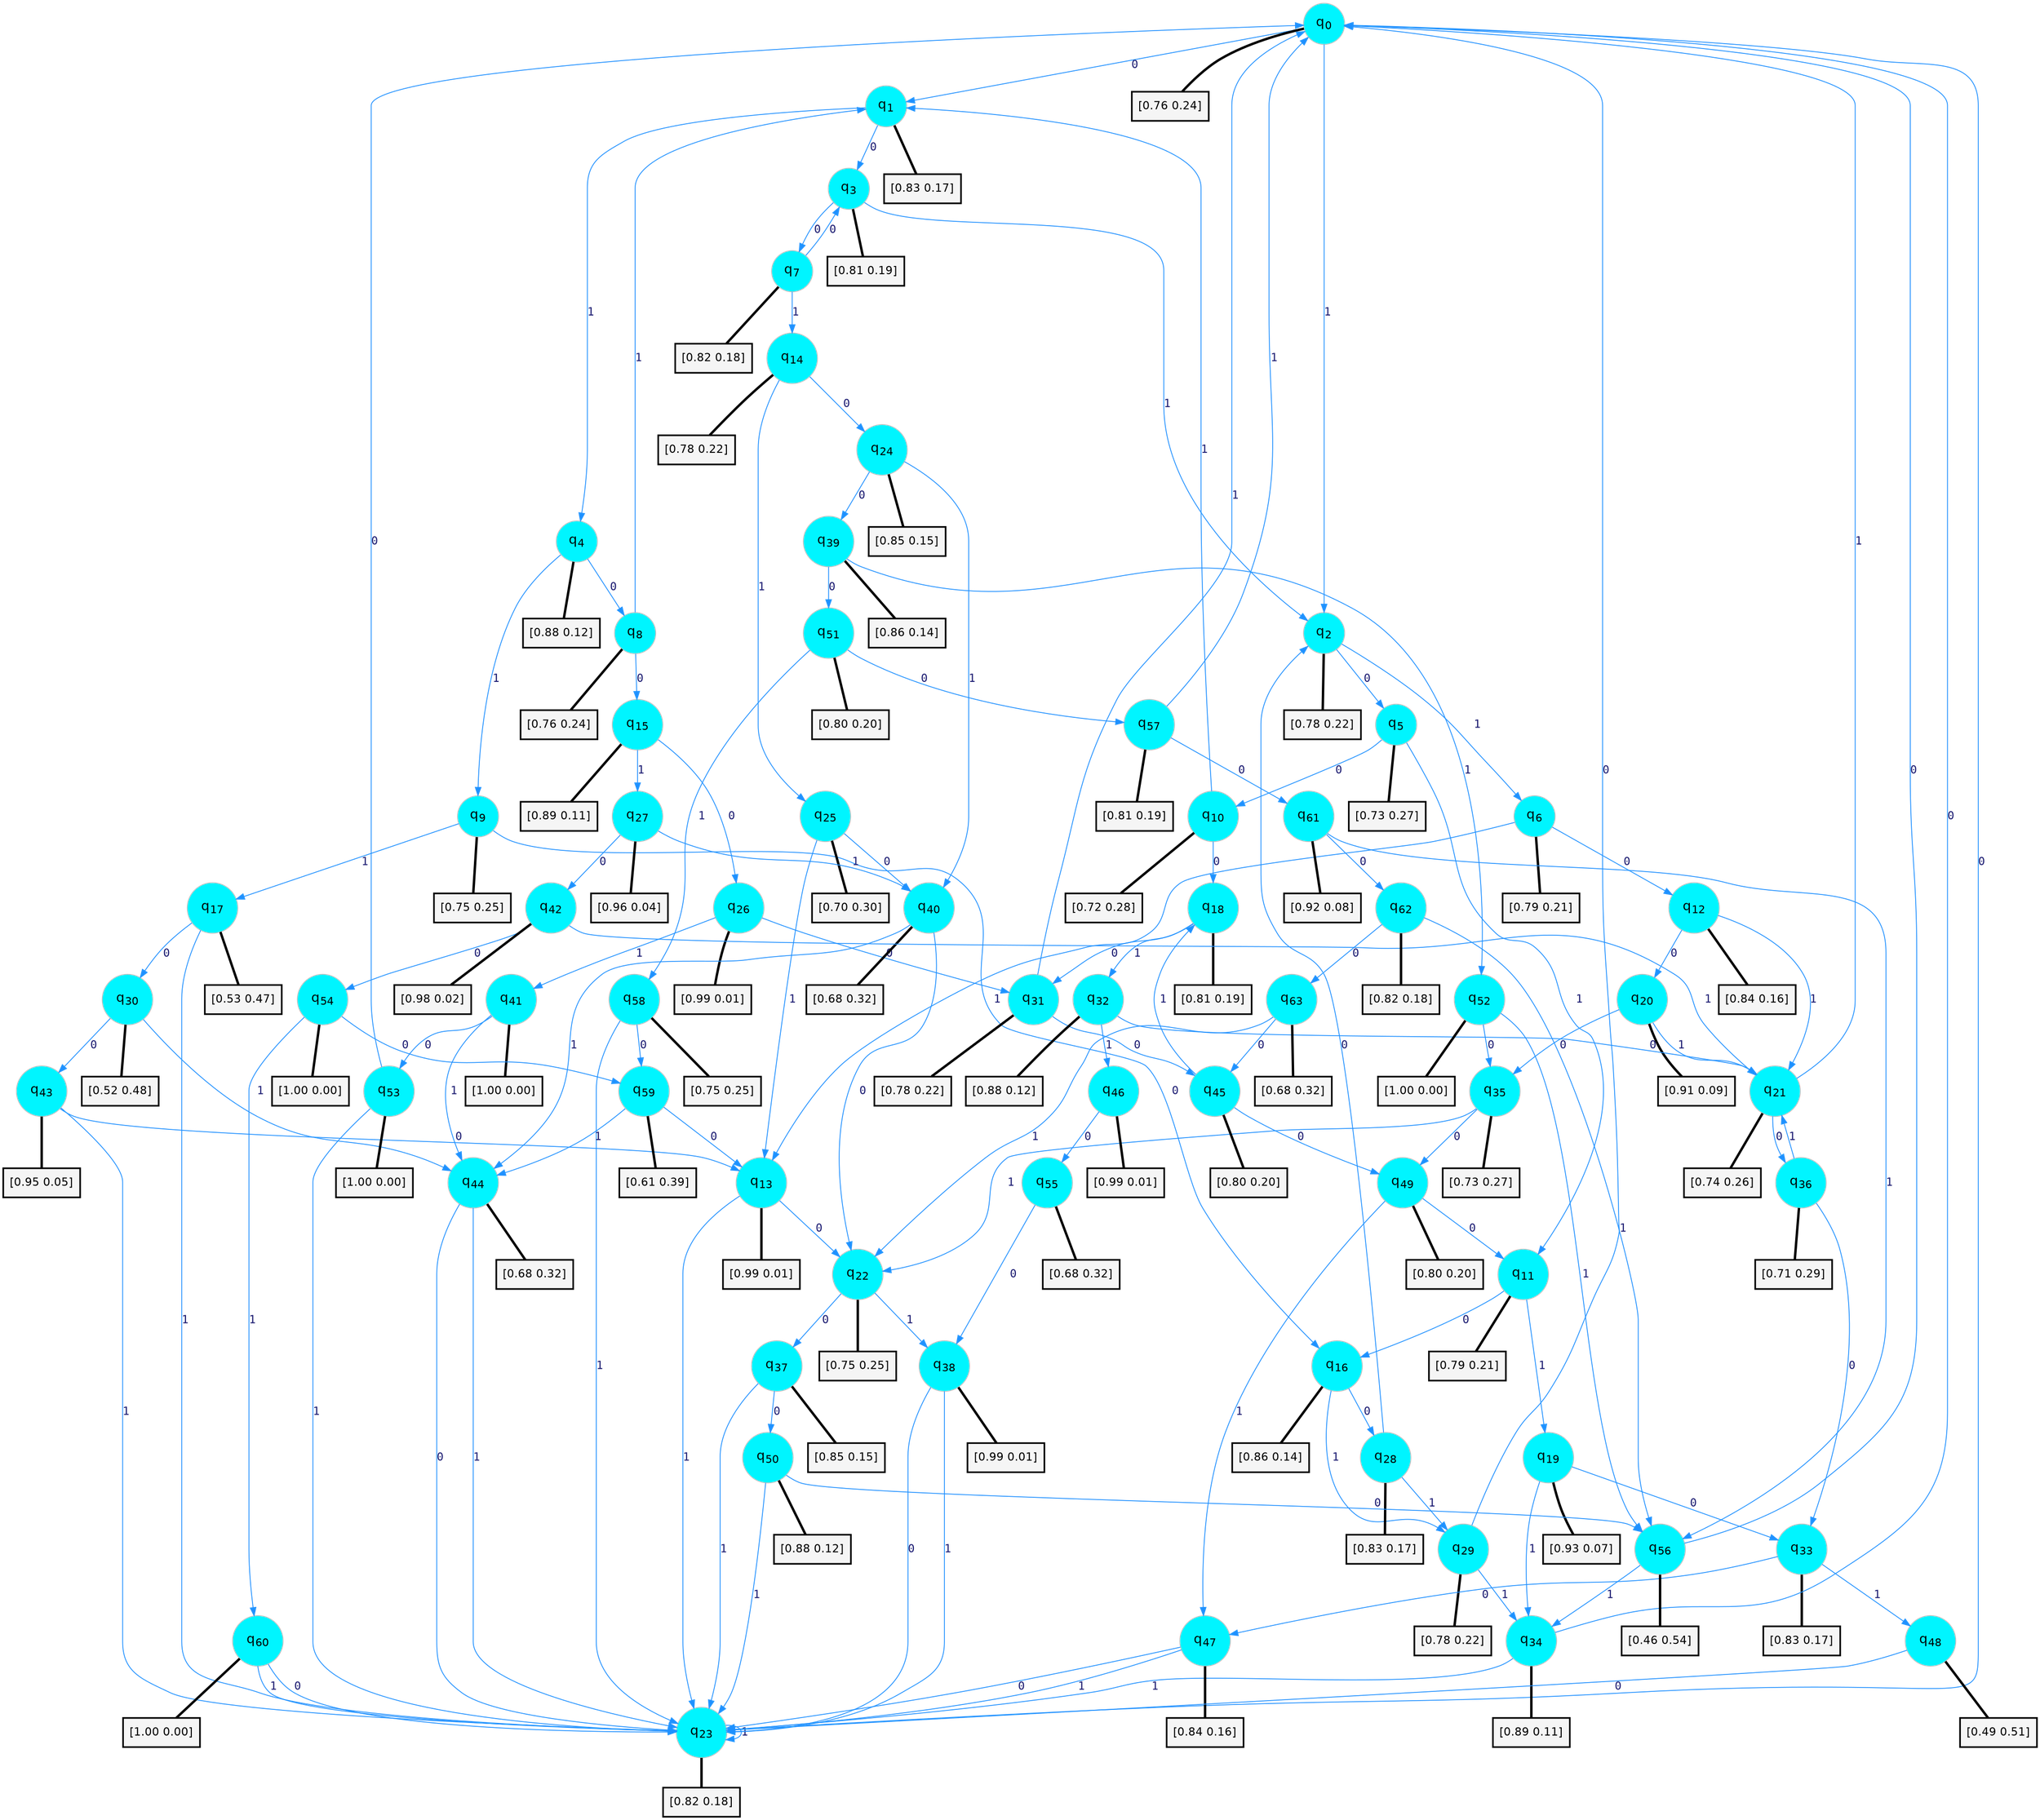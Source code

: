 digraph G {
graph [
bgcolor=transparent, dpi=300, rankdir=TD, size="40,25"];
node [
color=gray, fillcolor=turquoise1, fontcolor=black, fontname=Helvetica, fontsize=16, fontweight=bold, shape=circle, style=filled];
edge [
arrowsize=1, color=dodgerblue1, fontcolor=midnightblue, fontname=courier, fontweight=bold, penwidth=1, style=solid, weight=20];
0[label=<q<SUB>0</SUB>>];
1[label=<q<SUB>1</SUB>>];
2[label=<q<SUB>2</SUB>>];
3[label=<q<SUB>3</SUB>>];
4[label=<q<SUB>4</SUB>>];
5[label=<q<SUB>5</SUB>>];
6[label=<q<SUB>6</SUB>>];
7[label=<q<SUB>7</SUB>>];
8[label=<q<SUB>8</SUB>>];
9[label=<q<SUB>9</SUB>>];
10[label=<q<SUB>10</SUB>>];
11[label=<q<SUB>11</SUB>>];
12[label=<q<SUB>12</SUB>>];
13[label=<q<SUB>13</SUB>>];
14[label=<q<SUB>14</SUB>>];
15[label=<q<SUB>15</SUB>>];
16[label=<q<SUB>16</SUB>>];
17[label=<q<SUB>17</SUB>>];
18[label=<q<SUB>18</SUB>>];
19[label=<q<SUB>19</SUB>>];
20[label=<q<SUB>20</SUB>>];
21[label=<q<SUB>21</SUB>>];
22[label=<q<SUB>22</SUB>>];
23[label=<q<SUB>23</SUB>>];
24[label=<q<SUB>24</SUB>>];
25[label=<q<SUB>25</SUB>>];
26[label=<q<SUB>26</SUB>>];
27[label=<q<SUB>27</SUB>>];
28[label=<q<SUB>28</SUB>>];
29[label=<q<SUB>29</SUB>>];
30[label=<q<SUB>30</SUB>>];
31[label=<q<SUB>31</SUB>>];
32[label=<q<SUB>32</SUB>>];
33[label=<q<SUB>33</SUB>>];
34[label=<q<SUB>34</SUB>>];
35[label=<q<SUB>35</SUB>>];
36[label=<q<SUB>36</SUB>>];
37[label=<q<SUB>37</SUB>>];
38[label=<q<SUB>38</SUB>>];
39[label=<q<SUB>39</SUB>>];
40[label=<q<SUB>40</SUB>>];
41[label=<q<SUB>41</SUB>>];
42[label=<q<SUB>42</SUB>>];
43[label=<q<SUB>43</SUB>>];
44[label=<q<SUB>44</SUB>>];
45[label=<q<SUB>45</SUB>>];
46[label=<q<SUB>46</SUB>>];
47[label=<q<SUB>47</SUB>>];
48[label=<q<SUB>48</SUB>>];
49[label=<q<SUB>49</SUB>>];
50[label=<q<SUB>50</SUB>>];
51[label=<q<SUB>51</SUB>>];
52[label=<q<SUB>52</SUB>>];
53[label=<q<SUB>53</SUB>>];
54[label=<q<SUB>54</SUB>>];
55[label=<q<SUB>55</SUB>>];
56[label=<q<SUB>56</SUB>>];
57[label=<q<SUB>57</SUB>>];
58[label=<q<SUB>58</SUB>>];
59[label=<q<SUB>59</SUB>>];
60[label=<q<SUB>60</SUB>>];
61[label=<q<SUB>61</SUB>>];
62[label=<q<SUB>62</SUB>>];
63[label=<q<SUB>63</SUB>>];
64[label="[0.76 0.24]", shape=box,fontcolor=black, fontname=Helvetica, fontsize=14, penwidth=2, fillcolor=whitesmoke,color=black];
65[label="[0.83 0.17]", shape=box,fontcolor=black, fontname=Helvetica, fontsize=14, penwidth=2, fillcolor=whitesmoke,color=black];
66[label="[0.78 0.22]", shape=box,fontcolor=black, fontname=Helvetica, fontsize=14, penwidth=2, fillcolor=whitesmoke,color=black];
67[label="[0.81 0.19]", shape=box,fontcolor=black, fontname=Helvetica, fontsize=14, penwidth=2, fillcolor=whitesmoke,color=black];
68[label="[0.88 0.12]", shape=box,fontcolor=black, fontname=Helvetica, fontsize=14, penwidth=2, fillcolor=whitesmoke,color=black];
69[label="[0.73 0.27]", shape=box,fontcolor=black, fontname=Helvetica, fontsize=14, penwidth=2, fillcolor=whitesmoke,color=black];
70[label="[0.79 0.21]", shape=box,fontcolor=black, fontname=Helvetica, fontsize=14, penwidth=2, fillcolor=whitesmoke,color=black];
71[label="[0.82 0.18]", shape=box,fontcolor=black, fontname=Helvetica, fontsize=14, penwidth=2, fillcolor=whitesmoke,color=black];
72[label="[0.76 0.24]", shape=box,fontcolor=black, fontname=Helvetica, fontsize=14, penwidth=2, fillcolor=whitesmoke,color=black];
73[label="[0.75 0.25]", shape=box,fontcolor=black, fontname=Helvetica, fontsize=14, penwidth=2, fillcolor=whitesmoke,color=black];
74[label="[0.72 0.28]", shape=box,fontcolor=black, fontname=Helvetica, fontsize=14, penwidth=2, fillcolor=whitesmoke,color=black];
75[label="[0.79 0.21]", shape=box,fontcolor=black, fontname=Helvetica, fontsize=14, penwidth=2, fillcolor=whitesmoke,color=black];
76[label="[0.84 0.16]", shape=box,fontcolor=black, fontname=Helvetica, fontsize=14, penwidth=2, fillcolor=whitesmoke,color=black];
77[label="[0.99 0.01]", shape=box,fontcolor=black, fontname=Helvetica, fontsize=14, penwidth=2, fillcolor=whitesmoke,color=black];
78[label="[0.78 0.22]", shape=box,fontcolor=black, fontname=Helvetica, fontsize=14, penwidth=2, fillcolor=whitesmoke,color=black];
79[label="[0.89 0.11]", shape=box,fontcolor=black, fontname=Helvetica, fontsize=14, penwidth=2, fillcolor=whitesmoke,color=black];
80[label="[0.86 0.14]", shape=box,fontcolor=black, fontname=Helvetica, fontsize=14, penwidth=2, fillcolor=whitesmoke,color=black];
81[label="[0.53 0.47]", shape=box,fontcolor=black, fontname=Helvetica, fontsize=14, penwidth=2, fillcolor=whitesmoke,color=black];
82[label="[0.81 0.19]", shape=box,fontcolor=black, fontname=Helvetica, fontsize=14, penwidth=2, fillcolor=whitesmoke,color=black];
83[label="[0.93 0.07]", shape=box,fontcolor=black, fontname=Helvetica, fontsize=14, penwidth=2, fillcolor=whitesmoke,color=black];
84[label="[0.91 0.09]", shape=box,fontcolor=black, fontname=Helvetica, fontsize=14, penwidth=2, fillcolor=whitesmoke,color=black];
85[label="[0.74 0.26]", shape=box,fontcolor=black, fontname=Helvetica, fontsize=14, penwidth=2, fillcolor=whitesmoke,color=black];
86[label="[0.75 0.25]", shape=box,fontcolor=black, fontname=Helvetica, fontsize=14, penwidth=2, fillcolor=whitesmoke,color=black];
87[label="[0.82 0.18]", shape=box,fontcolor=black, fontname=Helvetica, fontsize=14, penwidth=2, fillcolor=whitesmoke,color=black];
88[label="[0.85 0.15]", shape=box,fontcolor=black, fontname=Helvetica, fontsize=14, penwidth=2, fillcolor=whitesmoke,color=black];
89[label="[0.70 0.30]", shape=box,fontcolor=black, fontname=Helvetica, fontsize=14, penwidth=2, fillcolor=whitesmoke,color=black];
90[label="[0.99 0.01]", shape=box,fontcolor=black, fontname=Helvetica, fontsize=14, penwidth=2, fillcolor=whitesmoke,color=black];
91[label="[0.96 0.04]", shape=box,fontcolor=black, fontname=Helvetica, fontsize=14, penwidth=2, fillcolor=whitesmoke,color=black];
92[label="[0.83 0.17]", shape=box,fontcolor=black, fontname=Helvetica, fontsize=14, penwidth=2, fillcolor=whitesmoke,color=black];
93[label="[0.78 0.22]", shape=box,fontcolor=black, fontname=Helvetica, fontsize=14, penwidth=2, fillcolor=whitesmoke,color=black];
94[label="[0.52 0.48]", shape=box,fontcolor=black, fontname=Helvetica, fontsize=14, penwidth=2, fillcolor=whitesmoke,color=black];
95[label="[0.78 0.22]", shape=box,fontcolor=black, fontname=Helvetica, fontsize=14, penwidth=2, fillcolor=whitesmoke,color=black];
96[label="[0.88 0.12]", shape=box,fontcolor=black, fontname=Helvetica, fontsize=14, penwidth=2, fillcolor=whitesmoke,color=black];
97[label="[0.83 0.17]", shape=box,fontcolor=black, fontname=Helvetica, fontsize=14, penwidth=2, fillcolor=whitesmoke,color=black];
98[label="[0.89 0.11]", shape=box,fontcolor=black, fontname=Helvetica, fontsize=14, penwidth=2, fillcolor=whitesmoke,color=black];
99[label="[0.73 0.27]", shape=box,fontcolor=black, fontname=Helvetica, fontsize=14, penwidth=2, fillcolor=whitesmoke,color=black];
100[label="[0.71 0.29]", shape=box,fontcolor=black, fontname=Helvetica, fontsize=14, penwidth=2, fillcolor=whitesmoke,color=black];
101[label="[0.85 0.15]", shape=box,fontcolor=black, fontname=Helvetica, fontsize=14, penwidth=2, fillcolor=whitesmoke,color=black];
102[label="[0.99 0.01]", shape=box,fontcolor=black, fontname=Helvetica, fontsize=14, penwidth=2, fillcolor=whitesmoke,color=black];
103[label="[0.86 0.14]", shape=box,fontcolor=black, fontname=Helvetica, fontsize=14, penwidth=2, fillcolor=whitesmoke,color=black];
104[label="[0.68 0.32]", shape=box,fontcolor=black, fontname=Helvetica, fontsize=14, penwidth=2, fillcolor=whitesmoke,color=black];
105[label="[1.00 0.00]", shape=box,fontcolor=black, fontname=Helvetica, fontsize=14, penwidth=2, fillcolor=whitesmoke,color=black];
106[label="[0.98 0.02]", shape=box,fontcolor=black, fontname=Helvetica, fontsize=14, penwidth=2, fillcolor=whitesmoke,color=black];
107[label="[0.95 0.05]", shape=box,fontcolor=black, fontname=Helvetica, fontsize=14, penwidth=2, fillcolor=whitesmoke,color=black];
108[label="[0.68 0.32]", shape=box,fontcolor=black, fontname=Helvetica, fontsize=14, penwidth=2, fillcolor=whitesmoke,color=black];
109[label="[0.80 0.20]", shape=box,fontcolor=black, fontname=Helvetica, fontsize=14, penwidth=2, fillcolor=whitesmoke,color=black];
110[label="[0.99 0.01]", shape=box,fontcolor=black, fontname=Helvetica, fontsize=14, penwidth=2, fillcolor=whitesmoke,color=black];
111[label="[0.84 0.16]", shape=box,fontcolor=black, fontname=Helvetica, fontsize=14, penwidth=2, fillcolor=whitesmoke,color=black];
112[label="[0.49 0.51]", shape=box,fontcolor=black, fontname=Helvetica, fontsize=14, penwidth=2, fillcolor=whitesmoke,color=black];
113[label="[0.80 0.20]", shape=box,fontcolor=black, fontname=Helvetica, fontsize=14, penwidth=2, fillcolor=whitesmoke,color=black];
114[label="[0.88 0.12]", shape=box,fontcolor=black, fontname=Helvetica, fontsize=14, penwidth=2, fillcolor=whitesmoke,color=black];
115[label="[0.80 0.20]", shape=box,fontcolor=black, fontname=Helvetica, fontsize=14, penwidth=2, fillcolor=whitesmoke,color=black];
116[label="[1.00 0.00]", shape=box,fontcolor=black, fontname=Helvetica, fontsize=14, penwidth=2, fillcolor=whitesmoke,color=black];
117[label="[1.00 0.00]", shape=box,fontcolor=black, fontname=Helvetica, fontsize=14, penwidth=2, fillcolor=whitesmoke,color=black];
118[label="[1.00 0.00]", shape=box,fontcolor=black, fontname=Helvetica, fontsize=14, penwidth=2, fillcolor=whitesmoke,color=black];
119[label="[0.68 0.32]", shape=box,fontcolor=black, fontname=Helvetica, fontsize=14, penwidth=2, fillcolor=whitesmoke,color=black];
120[label="[0.46 0.54]", shape=box,fontcolor=black, fontname=Helvetica, fontsize=14, penwidth=2, fillcolor=whitesmoke,color=black];
121[label="[0.81 0.19]", shape=box,fontcolor=black, fontname=Helvetica, fontsize=14, penwidth=2, fillcolor=whitesmoke,color=black];
122[label="[0.75 0.25]", shape=box,fontcolor=black, fontname=Helvetica, fontsize=14, penwidth=2, fillcolor=whitesmoke,color=black];
123[label="[0.61 0.39]", shape=box,fontcolor=black, fontname=Helvetica, fontsize=14, penwidth=2, fillcolor=whitesmoke,color=black];
124[label="[1.00 0.00]", shape=box,fontcolor=black, fontname=Helvetica, fontsize=14, penwidth=2, fillcolor=whitesmoke,color=black];
125[label="[0.92 0.08]", shape=box,fontcolor=black, fontname=Helvetica, fontsize=14, penwidth=2, fillcolor=whitesmoke,color=black];
126[label="[0.82 0.18]", shape=box,fontcolor=black, fontname=Helvetica, fontsize=14, penwidth=2, fillcolor=whitesmoke,color=black];
127[label="[0.68 0.32]", shape=box,fontcolor=black, fontname=Helvetica, fontsize=14, penwidth=2, fillcolor=whitesmoke,color=black];
0->1 [label=0];
0->2 [label=1];
0->64 [arrowhead=none, penwidth=3,color=black];
1->3 [label=0];
1->4 [label=1];
1->65 [arrowhead=none, penwidth=3,color=black];
2->5 [label=0];
2->6 [label=1];
2->66 [arrowhead=none, penwidth=3,color=black];
3->7 [label=0];
3->2 [label=1];
3->67 [arrowhead=none, penwidth=3,color=black];
4->8 [label=0];
4->9 [label=1];
4->68 [arrowhead=none, penwidth=3,color=black];
5->10 [label=0];
5->11 [label=1];
5->69 [arrowhead=none, penwidth=3,color=black];
6->12 [label=0];
6->13 [label=1];
6->70 [arrowhead=none, penwidth=3,color=black];
7->3 [label=0];
7->14 [label=1];
7->71 [arrowhead=none, penwidth=3,color=black];
8->15 [label=0];
8->1 [label=1];
8->72 [arrowhead=none, penwidth=3,color=black];
9->16 [label=0];
9->17 [label=1];
9->73 [arrowhead=none, penwidth=3,color=black];
10->18 [label=0];
10->1 [label=1];
10->74 [arrowhead=none, penwidth=3,color=black];
11->16 [label=0];
11->19 [label=1];
11->75 [arrowhead=none, penwidth=3,color=black];
12->20 [label=0];
12->21 [label=1];
12->76 [arrowhead=none, penwidth=3,color=black];
13->22 [label=0];
13->23 [label=1];
13->77 [arrowhead=none, penwidth=3,color=black];
14->24 [label=0];
14->25 [label=1];
14->78 [arrowhead=none, penwidth=3,color=black];
15->26 [label=0];
15->27 [label=1];
15->79 [arrowhead=none, penwidth=3,color=black];
16->28 [label=0];
16->29 [label=1];
16->80 [arrowhead=none, penwidth=3,color=black];
17->30 [label=0];
17->23 [label=1];
17->81 [arrowhead=none, penwidth=3,color=black];
18->31 [label=0];
18->32 [label=1];
18->82 [arrowhead=none, penwidth=3,color=black];
19->33 [label=0];
19->34 [label=1];
19->83 [arrowhead=none, penwidth=3,color=black];
20->35 [label=0];
20->21 [label=1];
20->84 [arrowhead=none, penwidth=3,color=black];
21->36 [label=0];
21->0 [label=1];
21->85 [arrowhead=none, penwidth=3,color=black];
22->37 [label=0];
22->38 [label=1];
22->86 [arrowhead=none, penwidth=3,color=black];
23->0 [label=0];
23->23 [label=1];
23->87 [arrowhead=none, penwidth=3,color=black];
24->39 [label=0];
24->40 [label=1];
24->88 [arrowhead=none, penwidth=3,color=black];
25->40 [label=0];
25->13 [label=1];
25->89 [arrowhead=none, penwidth=3,color=black];
26->31 [label=0];
26->41 [label=1];
26->90 [arrowhead=none, penwidth=3,color=black];
27->42 [label=0];
27->40 [label=1];
27->91 [arrowhead=none, penwidth=3,color=black];
28->2 [label=0];
28->29 [label=1];
28->92 [arrowhead=none, penwidth=3,color=black];
29->0 [label=0];
29->34 [label=1];
29->93 [arrowhead=none, penwidth=3,color=black];
30->43 [label=0];
30->44 [label=1];
30->94 [arrowhead=none, penwidth=3,color=black];
31->45 [label=0];
31->0 [label=1];
31->95 [arrowhead=none, penwidth=3,color=black];
32->21 [label=0];
32->46 [label=1];
32->96 [arrowhead=none, penwidth=3,color=black];
33->47 [label=0];
33->48 [label=1];
33->97 [arrowhead=none, penwidth=3,color=black];
34->0 [label=0];
34->23 [label=1];
34->98 [arrowhead=none, penwidth=3,color=black];
35->49 [label=0];
35->22 [label=1];
35->99 [arrowhead=none, penwidth=3,color=black];
36->33 [label=0];
36->21 [label=1];
36->100 [arrowhead=none, penwidth=3,color=black];
37->50 [label=0];
37->23 [label=1];
37->101 [arrowhead=none, penwidth=3,color=black];
38->23 [label=0];
38->23 [label=1];
38->102 [arrowhead=none, penwidth=3,color=black];
39->51 [label=0];
39->52 [label=1];
39->103 [arrowhead=none, penwidth=3,color=black];
40->22 [label=0];
40->44 [label=1];
40->104 [arrowhead=none, penwidth=3,color=black];
41->53 [label=0];
41->44 [label=1];
41->105 [arrowhead=none, penwidth=3,color=black];
42->54 [label=0];
42->21 [label=1];
42->106 [arrowhead=none, penwidth=3,color=black];
43->13 [label=0];
43->23 [label=1];
43->107 [arrowhead=none, penwidth=3,color=black];
44->23 [label=0];
44->23 [label=1];
44->108 [arrowhead=none, penwidth=3,color=black];
45->49 [label=0];
45->18 [label=1];
45->109 [arrowhead=none, penwidth=3,color=black];
46->55 [label=0];
46->110 [arrowhead=none, penwidth=3,color=black];
47->23 [label=0];
47->23 [label=1];
47->111 [arrowhead=none, penwidth=3,color=black];
48->23 [label=0];
48->112 [arrowhead=none, penwidth=3,color=black];
49->11 [label=0];
49->47 [label=1];
49->113 [arrowhead=none, penwidth=3,color=black];
50->56 [label=0];
50->23 [label=1];
50->114 [arrowhead=none, penwidth=3,color=black];
51->57 [label=0];
51->58 [label=1];
51->115 [arrowhead=none, penwidth=3,color=black];
52->35 [label=0];
52->56 [label=1];
52->116 [arrowhead=none, penwidth=3,color=black];
53->0 [label=0];
53->23 [label=1];
53->117 [arrowhead=none, penwidth=3,color=black];
54->59 [label=0];
54->60 [label=1];
54->118 [arrowhead=none, penwidth=3,color=black];
55->38 [label=0];
55->119 [arrowhead=none, penwidth=3,color=black];
56->0 [label=0];
56->34 [label=1];
56->120 [arrowhead=none, penwidth=3,color=black];
57->61 [label=0];
57->0 [label=1];
57->121 [arrowhead=none, penwidth=3,color=black];
58->59 [label=0];
58->23 [label=1];
58->122 [arrowhead=none, penwidth=3,color=black];
59->13 [label=0];
59->44 [label=1];
59->123 [arrowhead=none, penwidth=3,color=black];
60->23 [label=0];
60->23 [label=1];
60->124 [arrowhead=none, penwidth=3,color=black];
61->62 [label=0];
61->56 [label=1];
61->125 [arrowhead=none, penwidth=3,color=black];
62->63 [label=0];
62->56 [label=1];
62->126 [arrowhead=none, penwidth=3,color=black];
63->45 [label=0];
63->22 [label=1];
63->127 [arrowhead=none, penwidth=3,color=black];
}
